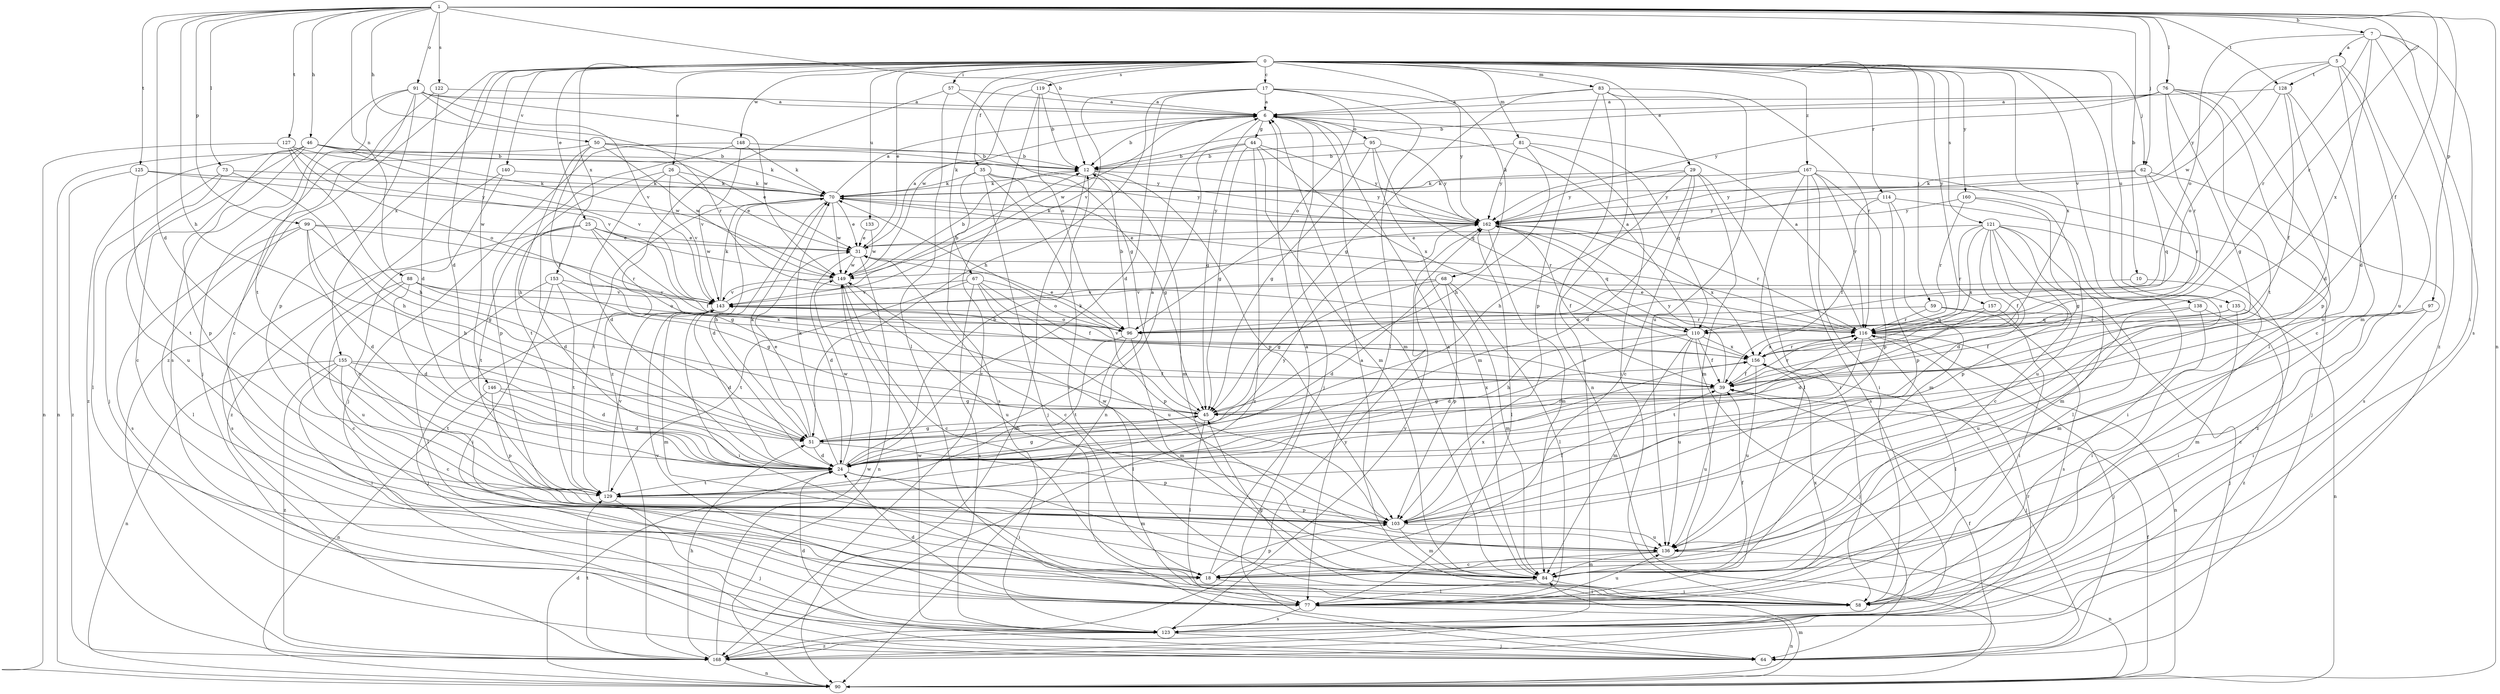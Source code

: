 strict digraph  {
0;
1;
5;
6;
7;
10;
12;
17;
18;
24;
25;
26;
29;
31;
35;
39;
44;
45;
46;
50;
51;
57;
58;
59;
62;
64;
67;
68;
70;
73;
76;
77;
81;
83;
84;
88;
90;
91;
95;
96;
97;
99;
103;
110;
114;
116;
119;
121;
122;
123;
125;
127;
128;
129;
133;
135;
136;
138;
140;
143;
146;
148;
149;
153;
155;
156;
157;
160;
162;
167;
168;
0 -> 17  [label=c];
0 -> 24  [label=d];
0 -> 25  [label=e];
0 -> 26  [label=e];
0 -> 29  [label=e];
0 -> 31  [label=e];
0 -> 35  [label=f];
0 -> 57  [label=i];
0 -> 59  [label=j];
0 -> 62  [label=j];
0 -> 67  [label=k];
0 -> 68  [label=k];
0 -> 81  [label=m];
0 -> 83  [label=m];
0 -> 114  [label=r];
0 -> 119  [label=s];
0 -> 121  [label=s];
0 -> 133  [label=u];
0 -> 135  [label=u];
0 -> 136  [label=u];
0 -> 138  [label=v];
0 -> 140  [label=v];
0 -> 146  [label=w];
0 -> 148  [label=w];
0 -> 153  [label=x];
0 -> 155  [label=x];
0 -> 156  [label=x];
0 -> 157  [label=y];
0 -> 160  [label=y];
0 -> 167  [label=z];
0 -> 168  [label=z];
1 -> 7  [label=b];
1 -> 10  [label=b];
1 -> 12  [label=b];
1 -> 24  [label=d];
1 -> 39  [label=f];
1 -> 46  [label=h];
1 -> 50  [label=h];
1 -> 51  [label=h];
1 -> 62  [label=j];
1 -> 73  [label=l];
1 -> 76  [label=l];
1 -> 88  [label=n];
1 -> 90  [label=n];
1 -> 91  [label=o];
1 -> 97  [label=p];
1 -> 99  [label=p];
1 -> 116  [label=r];
1 -> 122  [label=s];
1 -> 125  [label=t];
1 -> 127  [label=t];
1 -> 128  [label=t];
5 -> 24  [label=d];
5 -> 84  [label=m];
5 -> 128  [label=t];
5 -> 136  [label=u];
5 -> 149  [label=w];
5 -> 162  [label=y];
6 -> 12  [label=b];
6 -> 44  [label=g];
6 -> 45  [label=g];
6 -> 64  [label=j];
6 -> 84  [label=m];
6 -> 95  [label=o];
6 -> 149  [label=w];
7 -> 5  [label=a];
7 -> 58  [label=i];
7 -> 96  [label=o];
7 -> 116  [label=r];
7 -> 123  [label=s];
7 -> 156  [label=x];
7 -> 168  [label=z];
10 -> 84  [label=m];
10 -> 143  [label=v];
12 -> 70  [label=k];
12 -> 84  [label=m];
12 -> 90  [label=n];
12 -> 103  [label=p];
12 -> 162  [label=y];
17 -> 6  [label=a];
17 -> 24  [label=d];
17 -> 51  [label=h];
17 -> 77  [label=l];
17 -> 96  [label=o];
17 -> 143  [label=v];
17 -> 162  [label=y];
18 -> 6  [label=a];
18 -> 58  [label=i];
18 -> 103  [label=p];
24 -> 6  [label=a];
24 -> 12  [label=b];
24 -> 45  [label=g];
24 -> 58  [label=i];
24 -> 70  [label=k];
24 -> 84  [label=m];
24 -> 116  [label=r];
24 -> 129  [label=t];
24 -> 149  [label=w];
25 -> 24  [label=d];
25 -> 31  [label=e];
25 -> 39  [label=f];
25 -> 45  [label=g];
25 -> 123  [label=s];
25 -> 129  [label=t];
25 -> 149  [label=w];
26 -> 24  [label=d];
26 -> 31  [label=e];
26 -> 70  [label=k];
26 -> 129  [label=t];
26 -> 143  [label=v];
29 -> 18  [label=c];
29 -> 24  [label=d];
29 -> 51  [label=h];
29 -> 58  [label=i];
29 -> 70  [label=k];
29 -> 84  [label=m];
29 -> 162  [label=y];
31 -> 6  [label=a];
31 -> 18  [label=c];
31 -> 24  [label=d];
31 -> 90  [label=n];
31 -> 149  [label=w];
35 -> 45  [label=g];
35 -> 58  [label=i];
35 -> 64  [label=j];
35 -> 70  [label=k];
35 -> 123  [label=s];
35 -> 162  [label=y];
39 -> 45  [label=g];
39 -> 116  [label=r];
39 -> 136  [label=u];
39 -> 162  [label=y];
44 -> 12  [label=b];
44 -> 45  [label=g];
44 -> 84  [label=m];
44 -> 90  [label=n];
44 -> 156  [label=x];
44 -> 162  [label=y];
44 -> 168  [label=z];
45 -> 51  [label=h];
45 -> 70  [label=k];
45 -> 77  [label=l];
45 -> 156  [label=x];
46 -> 12  [label=b];
46 -> 18  [label=c];
46 -> 31  [label=e];
46 -> 64  [label=j];
46 -> 103  [label=p];
46 -> 143  [label=v];
46 -> 149  [label=w];
46 -> 168  [label=z];
50 -> 12  [label=b];
50 -> 39  [label=f];
50 -> 51  [label=h];
50 -> 70  [label=k];
50 -> 90  [label=n];
50 -> 149  [label=w];
50 -> 162  [label=y];
51 -> 24  [label=d];
51 -> 31  [label=e];
51 -> 45  [label=g];
51 -> 70  [label=k];
51 -> 103  [label=p];
57 -> 6  [label=a];
57 -> 45  [label=g];
57 -> 77  [label=l];
57 -> 168  [label=z];
58 -> 6  [label=a];
58 -> 45  [label=g];
59 -> 64  [label=j];
59 -> 96  [label=o];
59 -> 116  [label=r];
59 -> 123  [label=s];
62 -> 70  [label=k];
62 -> 110  [label=q];
62 -> 116  [label=r];
62 -> 123  [label=s];
62 -> 162  [label=y];
64 -> 39  [label=f];
67 -> 39  [label=f];
67 -> 96  [label=o];
67 -> 103  [label=p];
67 -> 123  [label=s];
67 -> 129  [label=t];
67 -> 136  [label=u];
67 -> 143  [label=v];
68 -> 24  [label=d];
68 -> 45  [label=g];
68 -> 77  [label=l];
68 -> 84  [label=m];
68 -> 103  [label=p];
68 -> 143  [label=v];
70 -> 6  [label=a];
70 -> 24  [label=d];
70 -> 31  [label=e];
70 -> 51  [label=h];
70 -> 116  [label=r];
70 -> 129  [label=t];
70 -> 149  [label=w];
70 -> 162  [label=y];
73 -> 51  [label=h];
73 -> 70  [label=k];
73 -> 77  [label=l];
73 -> 136  [label=u];
76 -> 6  [label=a];
76 -> 12  [label=b];
76 -> 45  [label=g];
76 -> 77  [label=l];
76 -> 103  [label=p];
76 -> 116  [label=r];
76 -> 129  [label=t];
76 -> 162  [label=y];
77 -> 24  [label=d];
77 -> 90  [label=n];
77 -> 123  [label=s];
77 -> 136  [label=u];
77 -> 143  [label=v];
77 -> 156  [label=x];
81 -> 12  [label=b];
81 -> 51  [label=h];
81 -> 58  [label=i];
81 -> 110  [label=q];
81 -> 162  [label=y];
83 -> 6  [label=a];
83 -> 45  [label=g];
83 -> 90  [label=n];
83 -> 103  [label=p];
83 -> 116  [label=r];
83 -> 123  [label=s];
83 -> 136  [label=u];
84 -> 6  [label=a];
84 -> 39  [label=f];
84 -> 58  [label=i];
84 -> 77  [label=l];
88 -> 18  [label=c];
88 -> 24  [label=d];
88 -> 96  [label=o];
88 -> 136  [label=u];
88 -> 143  [label=v];
88 -> 156  [label=x];
90 -> 24  [label=d];
90 -> 39  [label=f];
90 -> 84  [label=m];
91 -> 6  [label=a];
91 -> 18  [label=c];
91 -> 103  [label=p];
91 -> 116  [label=r];
91 -> 123  [label=s];
91 -> 129  [label=t];
91 -> 143  [label=v];
91 -> 149  [label=w];
95 -> 12  [label=b];
95 -> 45  [label=g];
95 -> 84  [label=m];
95 -> 110  [label=q];
95 -> 162  [label=y];
96 -> 12  [label=b];
96 -> 31  [label=e];
96 -> 77  [label=l];
96 -> 84  [label=m];
96 -> 129  [label=t];
97 -> 18  [label=c];
97 -> 58  [label=i];
97 -> 84  [label=m];
97 -> 96  [label=o];
99 -> 24  [label=d];
99 -> 31  [label=e];
99 -> 45  [label=g];
99 -> 51  [label=h];
99 -> 77  [label=l];
99 -> 116  [label=r];
99 -> 123  [label=s];
103 -> 39  [label=f];
103 -> 84  [label=m];
103 -> 136  [label=u];
103 -> 149  [label=w];
103 -> 156  [label=x];
110 -> 6  [label=a];
110 -> 24  [label=d];
110 -> 39  [label=f];
110 -> 51  [label=h];
110 -> 64  [label=j];
110 -> 84  [label=m];
110 -> 136  [label=u];
110 -> 156  [label=x];
114 -> 39  [label=f];
114 -> 84  [label=m];
114 -> 103  [label=p];
114 -> 162  [label=y];
114 -> 168  [label=z];
116 -> 6  [label=a];
116 -> 31  [label=e];
116 -> 64  [label=j];
116 -> 77  [label=l];
116 -> 90  [label=n];
116 -> 129  [label=t];
116 -> 156  [label=x];
119 -> 6  [label=a];
119 -> 12  [label=b];
119 -> 96  [label=o];
119 -> 149  [label=w];
119 -> 168  [label=z];
121 -> 18  [label=c];
121 -> 24  [label=d];
121 -> 31  [label=e];
121 -> 39  [label=f];
121 -> 58  [label=i];
121 -> 77  [label=l];
121 -> 84  [label=m];
121 -> 103  [label=p];
121 -> 116  [label=r];
121 -> 156  [label=x];
122 -> 6  [label=a];
122 -> 24  [label=d];
122 -> 64  [label=j];
123 -> 24  [label=d];
123 -> 64  [label=j];
123 -> 149  [label=w];
123 -> 162  [label=y];
123 -> 168  [label=z];
125 -> 70  [label=k];
125 -> 129  [label=t];
125 -> 162  [label=y];
125 -> 168  [label=z];
127 -> 12  [label=b];
127 -> 51  [label=h];
127 -> 90  [label=n];
127 -> 96  [label=o];
127 -> 143  [label=v];
128 -> 6  [label=a];
128 -> 18  [label=c];
128 -> 24  [label=d];
128 -> 39  [label=f];
128 -> 96  [label=o];
129 -> 64  [label=j];
129 -> 103  [label=p];
129 -> 143  [label=v];
129 -> 162  [label=y];
133 -> 31  [label=e];
133 -> 149  [label=w];
135 -> 39  [label=f];
135 -> 58  [label=i];
135 -> 90  [label=n];
135 -> 110  [label=q];
136 -> 18  [label=c];
136 -> 84  [label=m];
136 -> 90  [label=n];
138 -> 58  [label=i];
138 -> 116  [label=r];
138 -> 136  [label=u];
138 -> 168  [label=z];
140 -> 18  [label=c];
140 -> 70  [label=k];
140 -> 168  [label=z];
143 -> 12  [label=b];
143 -> 24  [label=d];
143 -> 58  [label=i];
143 -> 64  [label=j];
143 -> 70  [label=k];
143 -> 84  [label=m];
143 -> 96  [label=o];
143 -> 116  [label=r];
146 -> 24  [label=d];
146 -> 45  [label=g];
146 -> 90  [label=n];
146 -> 103  [label=p];
148 -> 12  [label=b];
148 -> 64  [label=j];
148 -> 70  [label=k];
148 -> 103  [label=p];
148 -> 143  [label=v];
149 -> 12  [label=b];
149 -> 18  [label=c];
149 -> 136  [label=u];
149 -> 143  [label=v];
153 -> 45  [label=g];
153 -> 58  [label=i];
153 -> 77  [label=l];
153 -> 129  [label=t];
153 -> 143  [label=v];
155 -> 18  [label=c];
155 -> 24  [label=d];
155 -> 39  [label=f];
155 -> 58  [label=i];
155 -> 90  [label=n];
155 -> 129  [label=t];
155 -> 168  [label=z];
156 -> 39  [label=f];
156 -> 64  [label=j];
156 -> 116  [label=r];
156 -> 136  [label=u];
156 -> 143  [label=v];
157 -> 24  [label=d];
157 -> 58  [label=i];
157 -> 110  [label=q];
160 -> 45  [label=g];
160 -> 116  [label=r];
160 -> 136  [label=u];
160 -> 162  [label=y];
162 -> 31  [label=e];
162 -> 39  [label=f];
162 -> 70  [label=k];
162 -> 77  [label=l];
162 -> 84  [label=m];
162 -> 110  [label=q];
162 -> 116  [label=r];
162 -> 156  [label=x];
167 -> 58  [label=i];
167 -> 64  [label=j];
167 -> 70  [label=k];
167 -> 77  [label=l];
167 -> 103  [label=p];
167 -> 116  [label=r];
167 -> 123  [label=s];
167 -> 162  [label=y];
168 -> 51  [label=h];
168 -> 90  [label=n];
168 -> 116  [label=r];
168 -> 129  [label=t];
168 -> 149  [label=w];
168 -> 162  [label=y];
}

